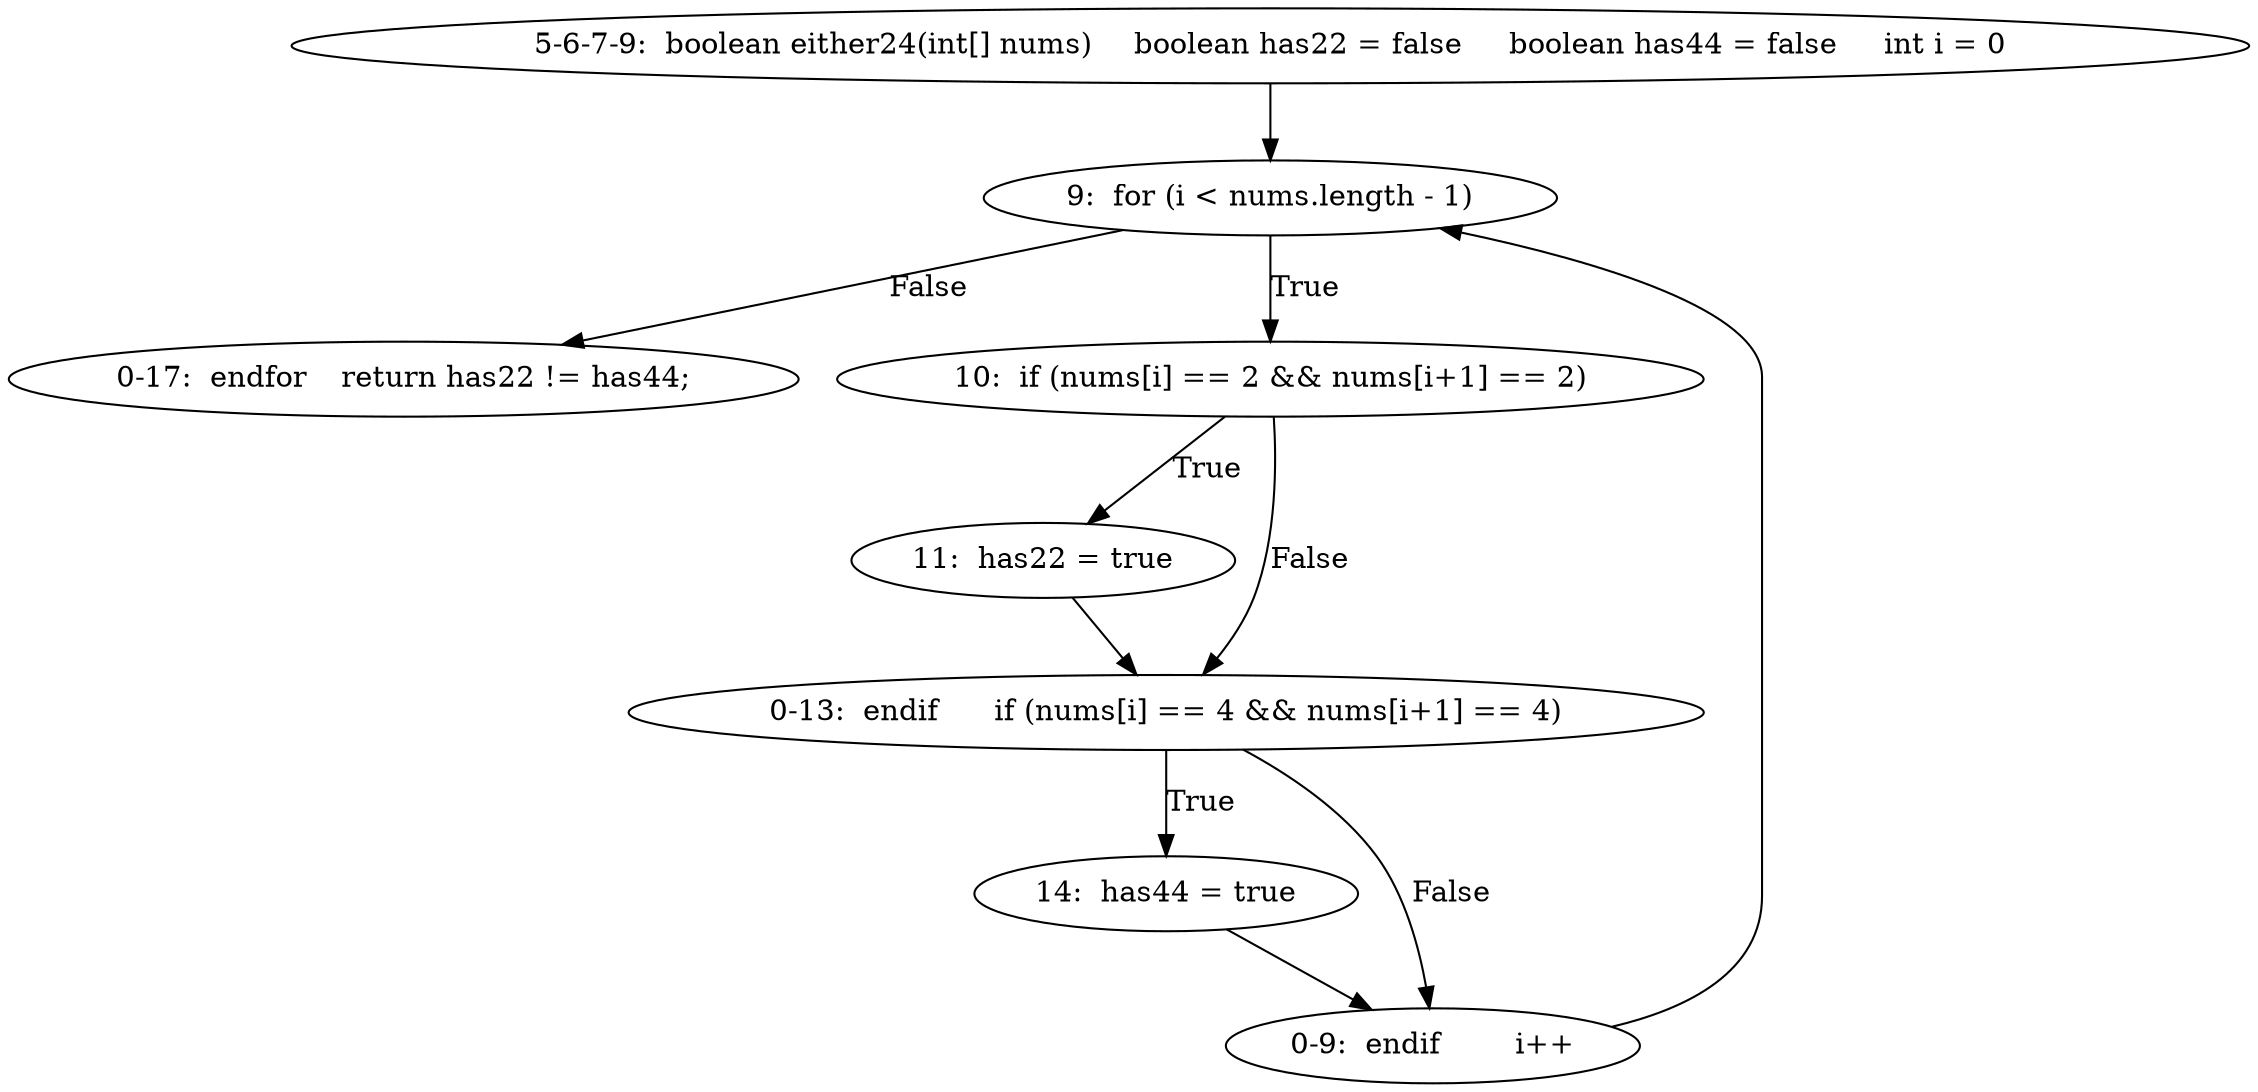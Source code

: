 digraph result_test { 
// graph-vertices
  a3  [label="5-6-7-9:  boolean either24(int[] nums)	boolean has22 = false	boolean has44 = false	int i = 0"]; 
  4  [label="9:  for (i < nums.length - 1)"]; 
  a4  [label="0-17:  endfor	return has22 != has44;"]; 
  7  [label="10:  if (nums[i] == 2 && nums[i+1] == 2)"]; 
  8  [label="11:  has22 = true"]; 
  a5  [label="0-13:  endif	if (nums[i] == 4 && nums[i+1] == 4)"]; 
  11  [label="14:  has44 = true"]; 
  a6  [label="0-9:  endif	i++"]; 
// graph-edges
  a3 -> 4;
  4 -> a4  [label="False"]; 
  4 -> 7  [label="True"]; 
  7 -> 8  [label="True"]; 
  8 -> a5;
  7 -> a5  [label="False"]; 
  a5 -> 11  [label="True"]; 
  11 -> a6;
  a5 -> a6  [label="False"]; 
  a6 -> 4;
}